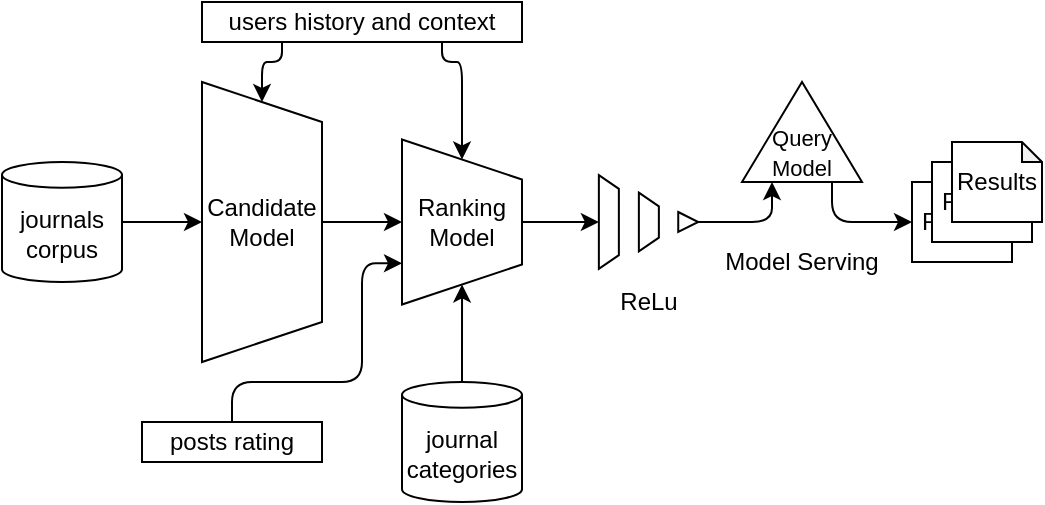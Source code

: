 <mxfile>
    <diagram id="AM-k8qDsd2zKQm1LULcA" name="Page-1">
        <mxGraphModel dx="517" dy="312" grid="1" gridSize="10" guides="1" tooltips="1" connect="1" arrows="1" fold="1" page="1" pageScale="1" pageWidth="850" pageHeight="1100" math="0" shadow="0">
            <root>
                <mxCell id="0"/>
                <mxCell id="1" parent="0"/>
                <mxCell id="46" value="Results" style="shape=note;whiteSpace=wrap;html=1;backgroundOutline=1;darkOpacity=0.05;size=10;" parent="1" vertex="1">
                    <mxGeometry x="465" y="110" width="50" height="40" as="geometry"/>
                </mxCell>
                <mxCell id="45" value="Results" style="shape=note;whiteSpace=wrap;html=1;backgroundOutline=1;darkOpacity=0.05;size=10;" parent="1" vertex="1">
                    <mxGeometry x="475" y="100" width="50" height="40" as="geometry"/>
                </mxCell>
                <mxCell id="32" value="" style="shape=trapezoid;perimeter=trapezoidPerimeter;whiteSpace=wrap;html=1;fixedSize=1;rotation=90;" parent="1" vertex="1">
                    <mxGeometry x="198.75" y="100" width="82.5" height="60" as="geometry"/>
                </mxCell>
                <mxCell id="34" style="edgeStyle=orthogonalEdgeStyle;html=1;" parent="1" source="2" target="3" edge="1">
                    <mxGeometry relative="1" as="geometry"/>
                </mxCell>
                <mxCell id="2" value="journals&lt;br&gt;corpus" style="shape=cylinder3;whiteSpace=wrap;html=1;boundedLbl=1;backgroundOutline=1;size=6.429;" parent="1" vertex="1">
                    <mxGeometry x="10" y="100" width="60" height="60" as="geometry"/>
                </mxCell>
                <mxCell id="3" value="" style="shape=trapezoid;perimeter=trapezoidPerimeter;whiteSpace=wrap;html=1;fixedSize=1;rotation=90;" parent="1" vertex="1">
                    <mxGeometry x="70" y="100" width="140" height="60" as="geometry"/>
                </mxCell>
                <mxCell id="33" style="edgeStyle=orthogonalEdgeStyle;html=1;" parent="1" source="5" target="8" edge="1">
                    <mxGeometry relative="1" as="geometry"/>
                </mxCell>
                <mxCell id="5" value="Candidate Model" style="text;html=1;strokeColor=none;fillColor=none;align=center;verticalAlign=middle;whiteSpace=wrap;rounded=0;" parent="1" vertex="1">
                    <mxGeometry x="110" y="115" width="60" height="30" as="geometry"/>
                </mxCell>
                <mxCell id="57" style="edgeStyle=none;html=1;entryX=0.5;entryY=1;entryDx=0;entryDy=0;" edge="1" parent="1" source="8" target="54">
                    <mxGeometry relative="1" as="geometry"/>
                </mxCell>
                <mxCell id="8" value="Ranking&lt;br&gt;Model" style="text;html=1;strokeColor=none;fillColor=none;align=center;verticalAlign=middle;whiteSpace=wrap;rounded=0;" parent="1" vertex="1">
                    <mxGeometry x="210" y="115" width="60" height="30" as="geometry"/>
                </mxCell>
                <mxCell id="52" style="edgeStyle=orthogonalEdgeStyle;html=1;exitX=0.5;exitY=0;exitDx=0;exitDy=0;entryX=0.75;entryY=1;entryDx=0;entryDy=0;fontSize=11;" parent="1" source="10" target="32" edge="1">
                    <mxGeometry relative="1" as="geometry">
                        <Array as="points">
                            <mxPoint x="125" y="210"/>
                            <mxPoint x="190" y="210"/>
                            <mxPoint x="190" y="151"/>
                        </Array>
                    </mxGeometry>
                </mxCell>
                <mxCell id="10" value="posts rating" style="rounded=0;whiteSpace=wrap;html=1;" parent="1" vertex="1">
                    <mxGeometry x="80" y="230" width="90" height="20" as="geometry"/>
                </mxCell>
                <mxCell id="35" style="edgeStyle=orthogonalEdgeStyle;html=1;exitX=0.25;exitY=1;exitDx=0;exitDy=0;entryX=0;entryY=0.5;entryDx=0;entryDy=0;" parent="1" source="12" target="3" edge="1">
                    <mxGeometry relative="1" as="geometry">
                        <mxPoint x="126" y="65" as="targetPoint"/>
                    </mxGeometry>
                </mxCell>
                <mxCell id="36" style="edgeStyle=orthogonalEdgeStyle;html=1;exitX=0.75;exitY=1;exitDx=0;exitDy=0;entryX=0;entryY=0.5;entryDx=0;entryDy=0;" parent="1" source="12" target="32" edge="1">
                    <mxGeometry relative="1" as="geometry">
                        <Array as="points">
                            <mxPoint x="230" y="50"/>
                            <mxPoint x="240" y="50"/>
                        </Array>
                    </mxGeometry>
                </mxCell>
                <mxCell id="12" value="users history and context" style="rounded=0;whiteSpace=wrap;html=1;" parent="1" vertex="1">
                    <mxGeometry x="110" y="20" width="160" height="20" as="geometry"/>
                </mxCell>
                <mxCell id="40" style="edgeStyle=orthogonalEdgeStyle;html=1;exitX=0.5;exitY=0;exitDx=0;exitDy=0;exitPerimeter=0;" parent="1" source="16" target="32" edge="1">
                    <mxGeometry relative="1" as="geometry"/>
                </mxCell>
                <mxCell id="16" value="journal&lt;br&gt;categories" style="shape=cylinder3;whiteSpace=wrap;html=1;boundedLbl=1;backgroundOutline=1;size=6.429;" parent="1" vertex="1">
                    <mxGeometry x="210" y="210" width="60" height="60" as="geometry"/>
                </mxCell>
                <mxCell id="21" value="Results" style="shape=note;whiteSpace=wrap;html=1;backgroundOutline=1;darkOpacity=0.05;size=10;" parent="1" vertex="1">
                    <mxGeometry x="485" y="90" width="45" height="40" as="geometry"/>
                </mxCell>
                <mxCell id="50" style="edgeStyle=orthogonalEdgeStyle;html=1;exitX=0;exitY=0.75;exitDx=0;exitDy=0;entryX=0;entryY=0.5;entryDx=0;entryDy=0;entryPerimeter=0;" parent="1" source="41" target="46" edge="1">
                    <mxGeometry relative="1" as="geometry"/>
                </mxCell>
                <mxCell id="41" value="" style="triangle;whiteSpace=wrap;html=1;align=left;rotation=-90;" parent="1" vertex="1">
                    <mxGeometry x="385" y="55" width="50" height="60" as="geometry"/>
                </mxCell>
                <mxCell id="49" value="Model Serving" style="text;html=1;strokeColor=none;fillColor=none;align=center;verticalAlign=middle;whiteSpace=wrap;rounded=0;" parent="1" vertex="1">
                    <mxGeometry x="370" y="140" width="80" height="20" as="geometry"/>
                </mxCell>
                <mxCell id="51" value="&lt;font style=&quot;font-size: 11px&quot;&gt;&lt;span style=&quot;text-align: left&quot;&gt;Query&lt;/span&gt;&lt;br style=&quot;text-align: left&quot;&gt;&lt;span style=&quot;text-align: left&quot;&gt;Model&lt;/span&gt;&lt;/font&gt;" style="text;html=1;strokeColor=none;fillColor=none;align=center;verticalAlign=middle;whiteSpace=wrap;rounded=0;" parent="1" vertex="1">
                    <mxGeometry x="380" y="80" width="60" height="30" as="geometry"/>
                </mxCell>
                <mxCell id="58" style="edgeStyle=orthogonalEdgeStyle;html=1;exitX=1;exitY=0.5;exitDx=0;exitDy=0;entryX=0.25;entryY=1;entryDx=0;entryDy=0;elbow=vertical;" edge="1" parent="1" source="53" target="51">
                    <mxGeometry relative="1" as="geometry"/>
                </mxCell>
                <mxCell id="53" value="" style="triangle;whiteSpace=wrap;html=1;align=left;rotation=0;" vertex="1" parent="1">
                    <mxGeometry x="348.12" y="125" width="10" height="10" as="geometry"/>
                </mxCell>
                <mxCell id="54" value="" style="shape=trapezoid;perimeter=trapezoidPerimeter;whiteSpace=wrap;html=1;fixedSize=1;rotation=90;size=6.87;" vertex="1" parent="1">
                    <mxGeometry x="290" y="125" width="46.87" height="10" as="geometry"/>
                </mxCell>
                <mxCell id="55" value="" style="shape=trapezoid;perimeter=trapezoidPerimeter;whiteSpace=wrap;html=1;fixedSize=1;rotation=90;size=6.87;" vertex="1" parent="1">
                    <mxGeometry x="318.75" y="125" width="29.37" height="10" as="geometry"/>
                </mxCell>
                <mxCell id="59" value="ReLu" style="text;html=1;strokeColor=none;fillColor=none;align=center;verticalAlign=middle;whiteSpace=wrap;rounded=0;" vertex="1" parent="1">
                    <mxGeometry x="315.93" y="160" width="35" height="20" as="geometry"/>
                </mxCell>
            </root>
        </mxGraphModel>
    </diagram>
</mxfile>